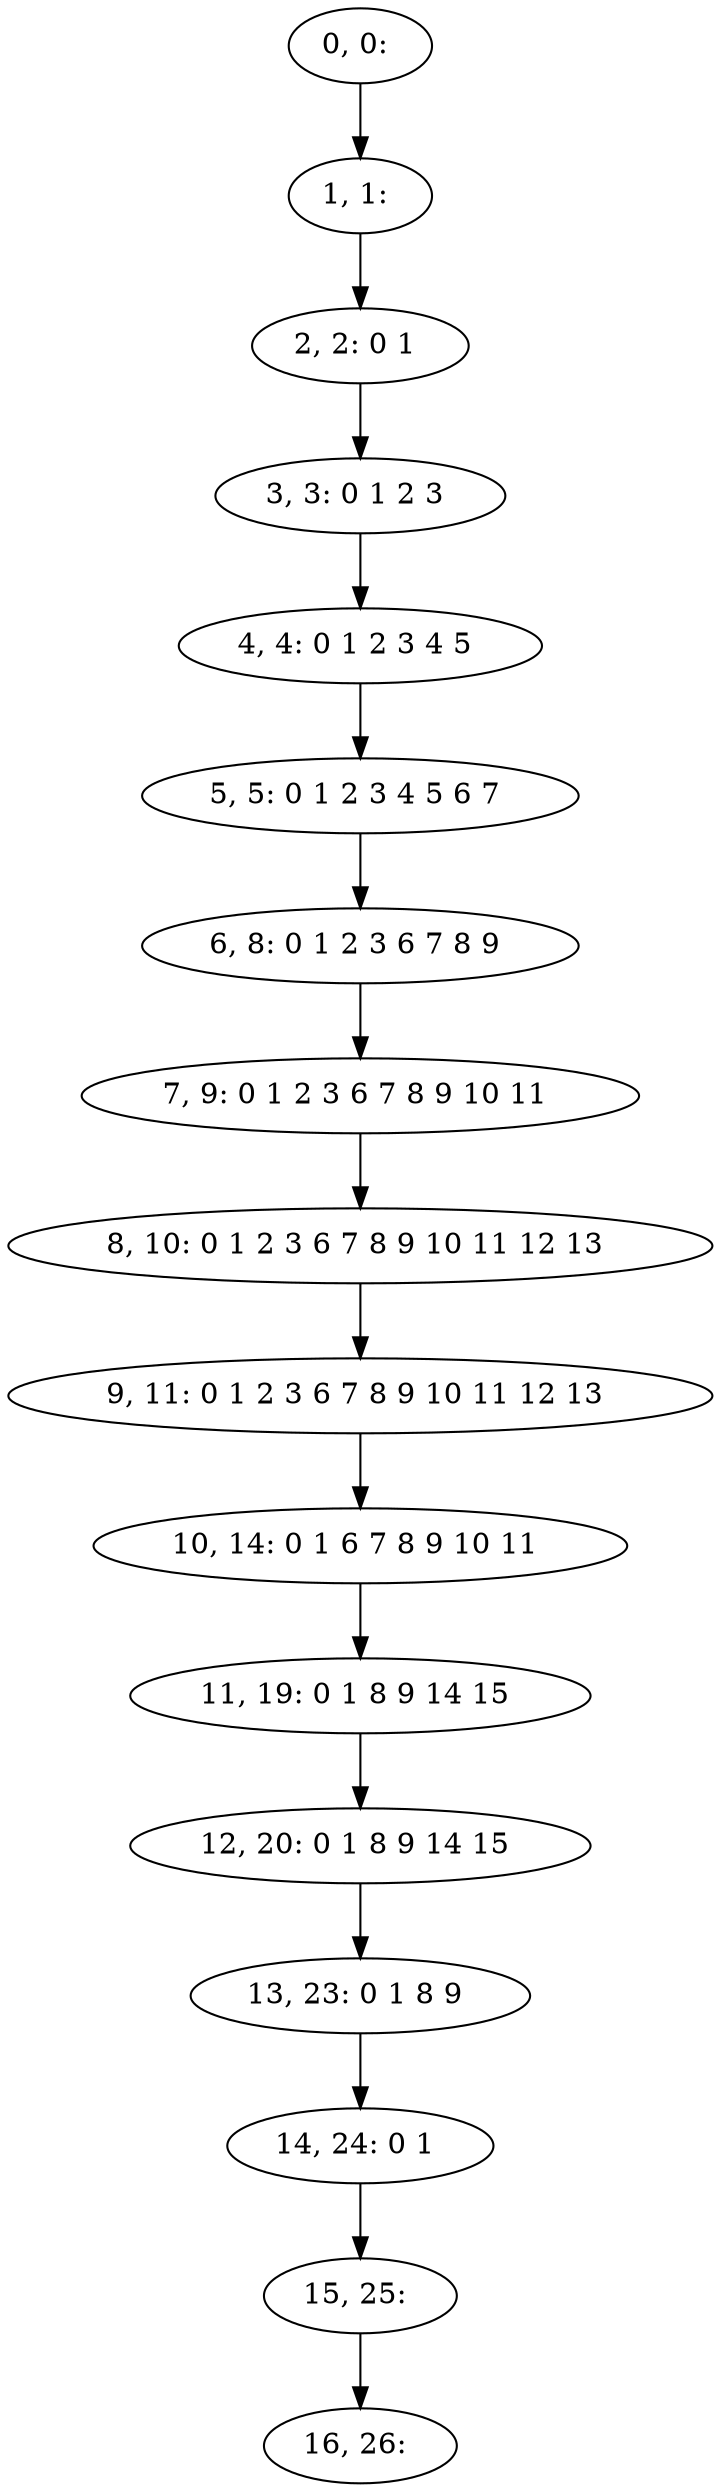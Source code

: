 digraph G {
0[label="0, 0: "];
1[label="1, 1: "];
2[label="2, 2: 0 1 "];
3[label="3, 3: 0 1 2 3 "];
4[label="4, 4: 0 1 2 3 4 5 "];
5[label="5, 5: 0 1 2 3 4 5 6 7 "];
6[label="6, 8: 0 1 2 3 6 7 8 9 "];
7[label="7, 9: 0 1 2 3 6 7 8 9 10 11 "];
8[label="8, 10: 0 1 2 3 6 7 8 9 10 11 12 13 "];
9[label="9, 11: 0 1 2 3 6 7 8 9 10 11 12 13 "];
10[label="10, 14: 0 1 6 7 8 9 10 11 "];
11[label="11, 19: 0 1 8 9 14 15 "];
12[label="12, 20: 0 1 8 9 14 15 "];
13[label="13, 23: 0 1 8 9 "];
14[label="14, 24: 0 1 "];
15[label="15, 25: "];
16[label="16, 26: "];
0->1 ;
1->2 ;
2->3 ;
3->4 ;
4->5 ;
5->6 ;
6->7 ;
7->8 ;
8->9 ;
9->10 ;
10->11 ;
11->12 ;
12->13 ;
13->14 ;
14->15 ;
15->16 ;
}
